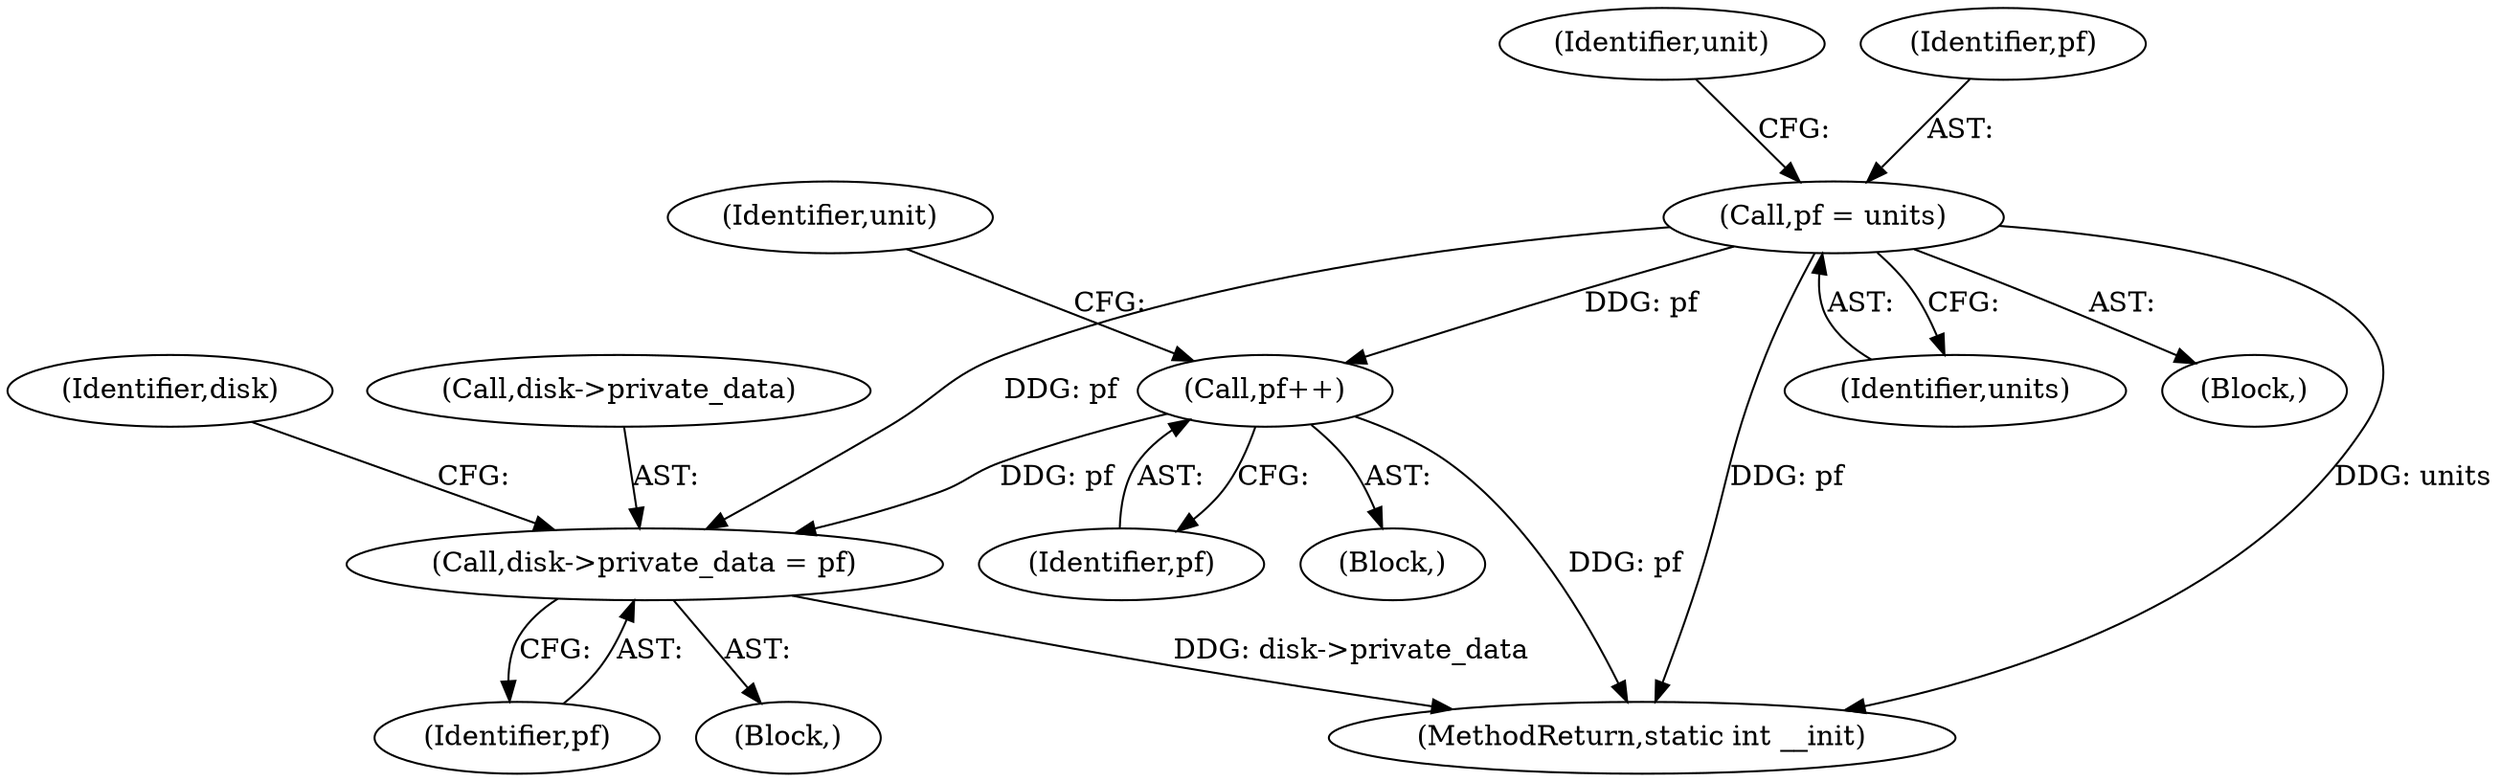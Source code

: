 digraph "0_linux_58ccd2d31e502c37e108b285bf3d343eb00c235b_1@pointer" {
"1000195" [label="(Call,disk->private_data = pf)"];
"1000168" [label="(Call,pf = units)"];
"1000178" [label="(Call,pf++)"];
"1000199" [label="(Identifier,pf)"];
"1000178" [label="(Call,pf++)"];
"1000177" [label="(Block,)"];
"1000172" [label="(Identifier,unit)"];
"1000204" [label="(MethodReturn,static int __init)"];
"1000170" [label="(Identifier,units)"];
"1000182" [label="(Block,)"];
"1000168" [label="(Call,pf = units)"];
"1000167" [label="(Block,)"];
"1000201" [label="(Identifier,disk)"];
"1000195" [label="(Call,disk->private_data = pf)"];
"1000179" [label="(Identifier,pf)"];
"1000181" [label="(Identifier,unit)"];
"1000169" [label="(Identifier,pf)"];
"1000196" [label="(Call,disk->private_data)"];
"1000195" -> "1000182"  [label="AST: "];
"1000195" -> "1000199"  [label="CFG: "];
"1000196" -> "1000195"  [label="AST: "];
"1000199" -> "1000195"  [label="AST: "];
"1000201" -> "1000195"  [label="CFG: "];
"1000195" -> "1000204"  [label="DDG: disk->private_data"];
"1000168" -> "1000195"  [label="DDG: pf"];
"1000178" -> "1000195"  [label="DDG: pf"];
"1000168" -> "1000167"  [label="AST: "];
"1000168" -> "1000170"  [label="CFG: "];
"1000169" -> "1000168"  [label="AST: "];
"1000170" -> "1000168"  [label="AST: "];
"1000172" -> "1000168"  [label="CFG: "];
"1000168" -> "1000204"  [label="DDG: units"];
"1000168" -> "1000204"  [label="DDG: pf"];
"1000168" -> "1000178"  [label="DDG: pf"];
"1000178" -> "1000177"  [label="AST: "];
"1000178" -> "1000179"  [label="CFG: "];
"1000179" -> "1000178"  [label="AST: "];
"1000181" -> "1000178"  [label="CFG: "];
"1000178" -> "1000204"  [label="DDG: pf"];
}
